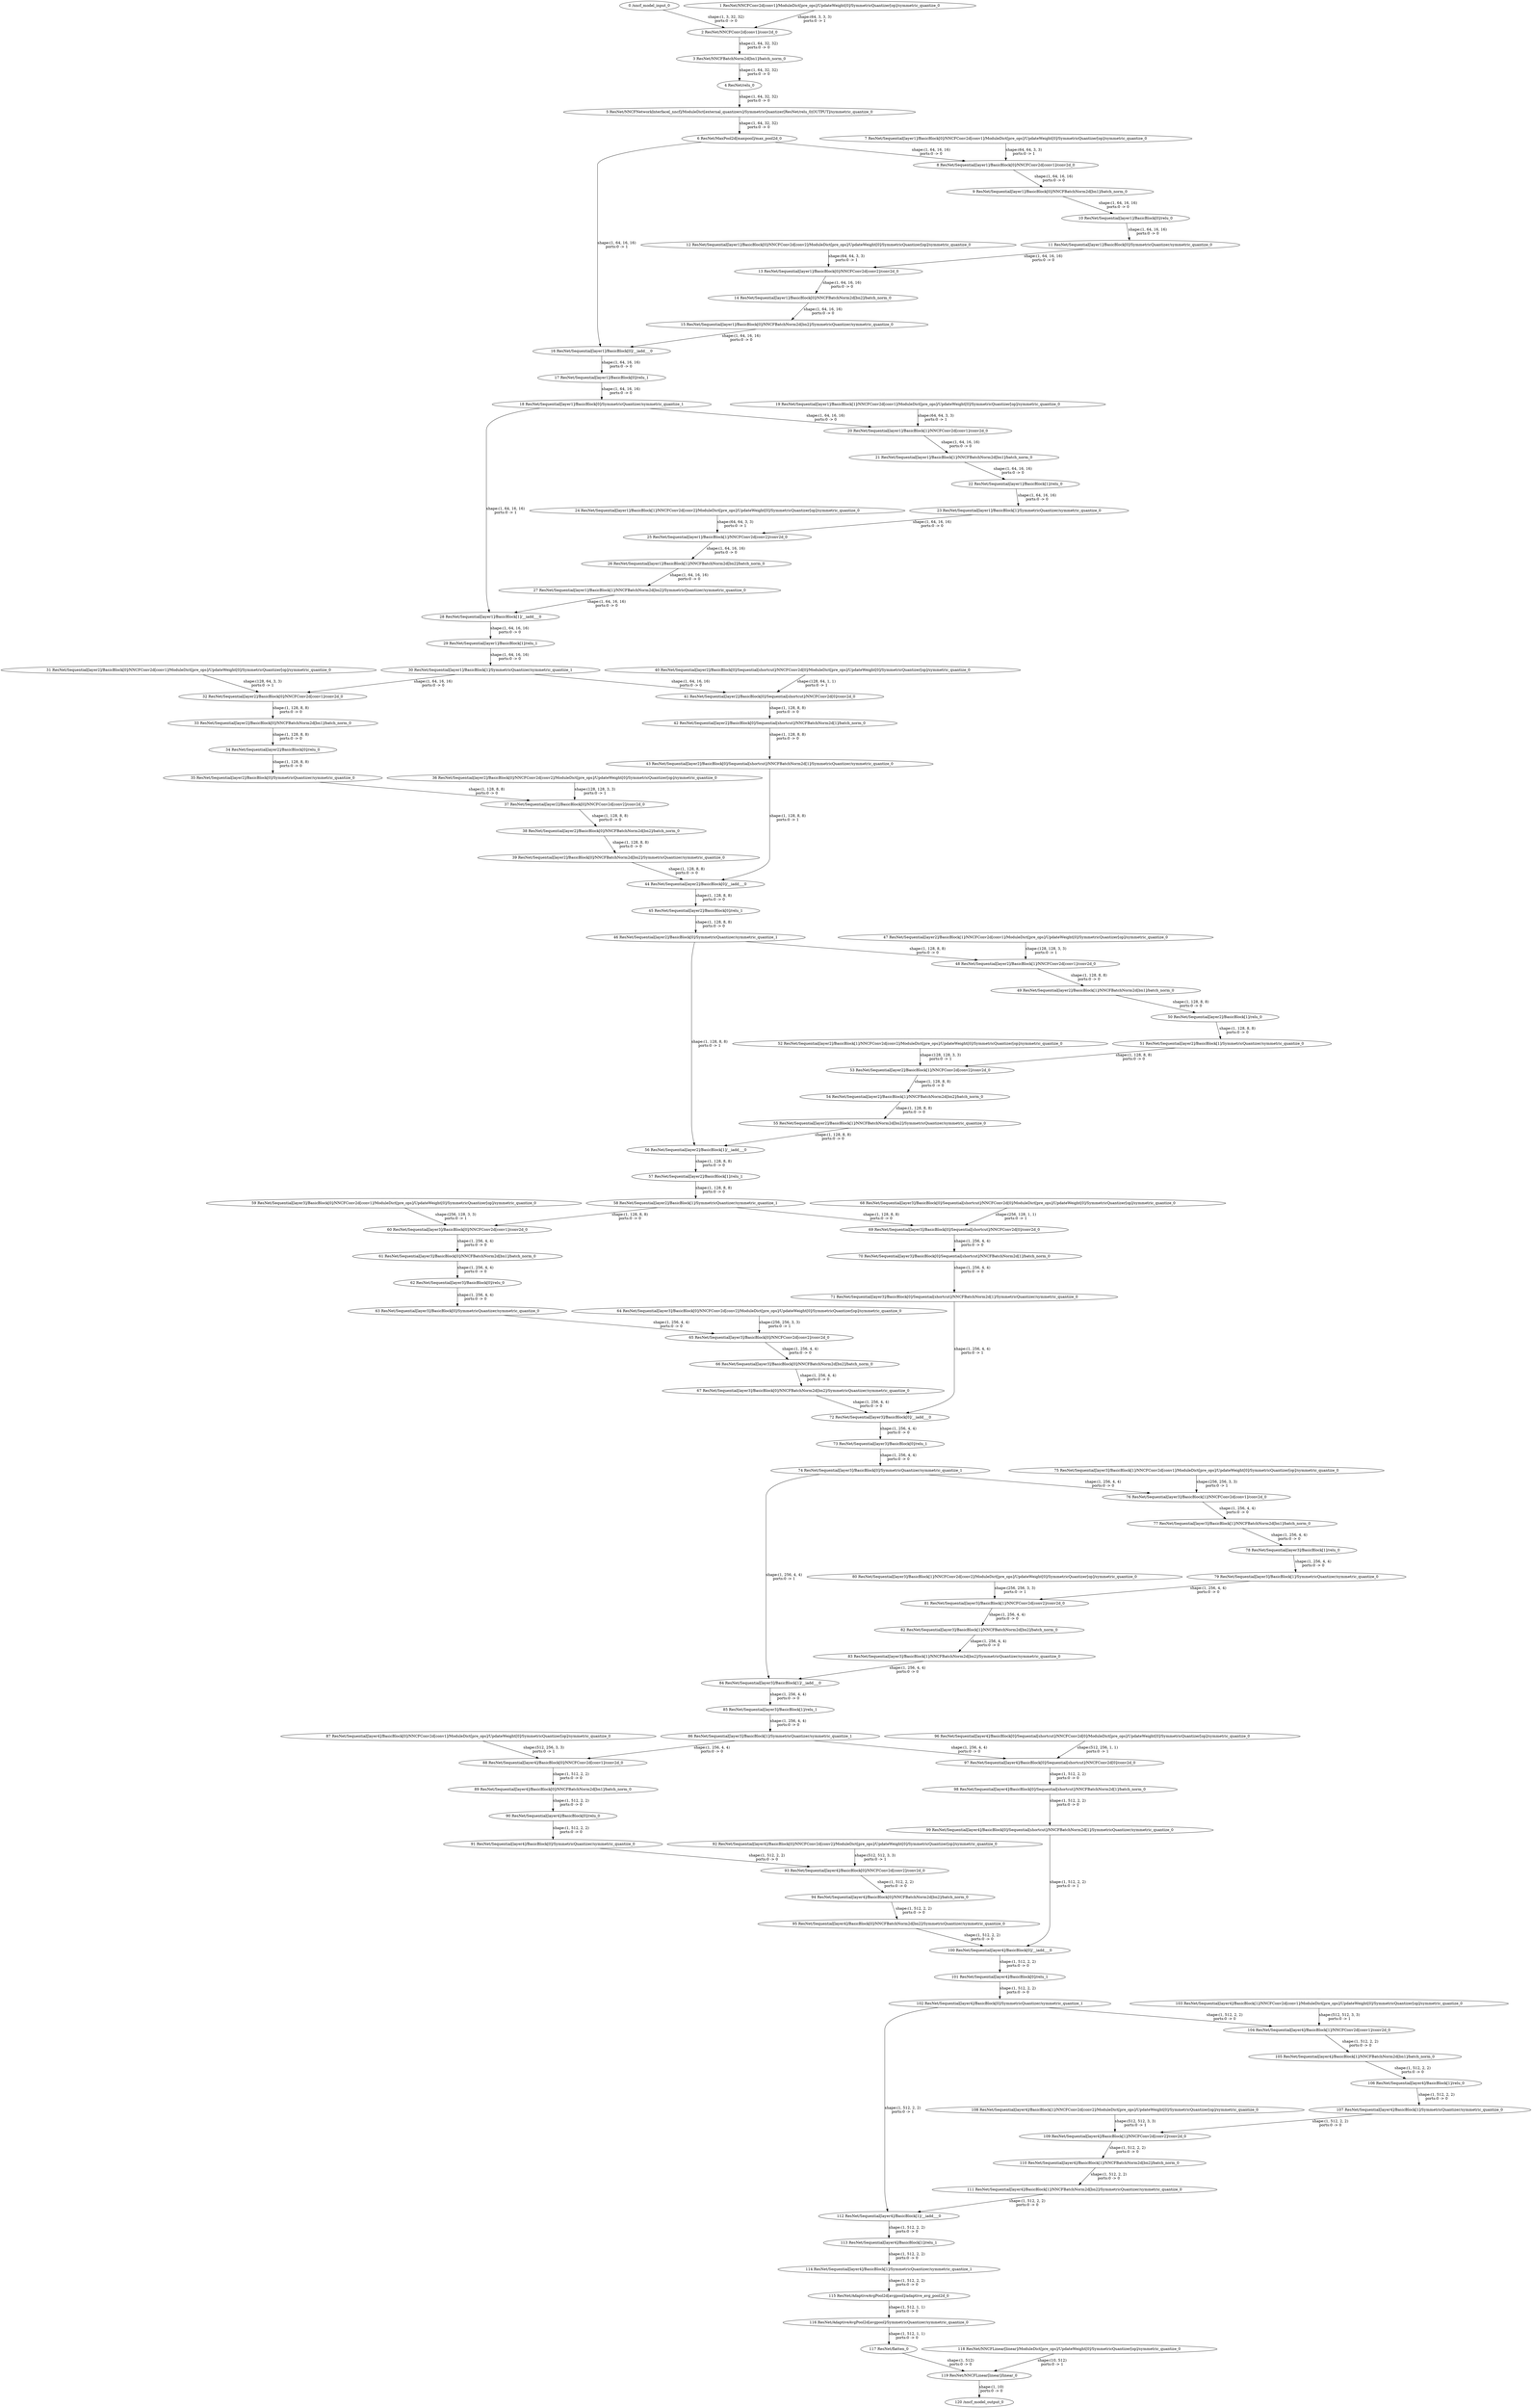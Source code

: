 strict digraph  {
"0 /nncf_model_input_0" [id=0, type=nncf_model_input];
"1 ResNet/NNCFConv2d[conv1]/ModuleDict[pre_ops]/UpdateWeight[0]/SymmetricQuantizer[op]/symmetric_quantize_0" [id=1, type=symmetric_quantize];
"2 ResNet/NNCFConv2d[conv1]/conv2d_0" [id=2, type=conv2d];
"3 ResNet/NNCFBatchNorm2d[bn1]/batch_norm_0" [id=3, type=batch_norm];
"4 ResNet/relu_0" [id=4, type=relu];
"5 ResNet/NNCFNetworkInterface[_nncf]/ModuleDict[external_quantizers]/SymmetricQuantizer[ResNet/relu_0|OUTPUT]/symmetric_quantize_0" [id=5, type=symmetric_quantize];
"6 ResNet/MaxPool2d[maxpool]/max_pool2d_0" [id=6, type=max_pool2d];
"7 ResNet/Sequential[layer1]/BasicBlock[0]/NNCFConv2d[conv1]/ModuleDict[pre_ops]/UpdateWeight[0]/SymmetricQuantizer[op]/symmetric_quantize_0" [id=7, type=symmetric_quantize];
"8 ResNet/Sequential[layer1]/BasicBlock[0]/NNCFConv2d[conv1]/conv2d_0" [id=8, type=conv2d];
"9 ResNet/Sequential[layer1]/BasicBlock[0]/NNCFBatchNorm2d[bn1]/batch_norm_0" [id=9, type=batch_norm];
"10 ResNet/Sequential[layer1]/BasicBlock[0]/relu_0" [id=10, type=relu];
"11 ResNet/Sequential[layer1]/BasicBlock[0]/SymmetricQuantizer/symmetric_quantize_0" [id=11, type=symmetric_quantize];
"12 ResNet/Sequential[layer1]/BasicBlock[0]/NNCFConv2d[conv2]/ModuleDict[pre_ops]/UpdateWeight[0]/SymmetricQuantizer[op]/symmetric_quantize_0" [id=12, type=symmetric_quantize];
"13 ResNet/Sequential[layer1]/BasicBlock[0]/NNCFConv2d[conv2]/conv2d_0" [id=13, type=conv2d];
"14 ResNet/Sequential[layer1]/BasicBlock[0]/NNCFBatchNorm2d[bn2]/batch_norm_0" [id=14, type=batch_norm];
"15 ResNet/Sequential[layer1]/BasicBlock[0]/NNCFBatchNorm2d[bn2]/SymmetricQuantizer/symmetric_quantize_0" [id=15, type=symmetric_quantize];
"16 ResNet/Sequential[layer1]/BasicBlock[0]/__iadd___0" [id=16, type=__iadd__];
"17 ResNet/Sequential[layer1]/BasicBlock[0]/relu_1" [id=17, type=relu];
"18 ResNet/Sequential[layer1]/BasicBlock[0]/SymmetricQuantizer/symmetric_quantize_1" [id=18, type=symmetric_quantize];
"19 ResNet/Sequential[layer1]/BasicBlock[1]/NNCFConv2d[conv1]/ModuleDict[pre_ops]/UpdateWeight[0]/SymmetricQuantizer[op]/symmetric_quantize_0" [id=19, type=symmetric_quantize];
"20 ResNet/Sequential[layer1]/BasicBlock[1]/NNCFConv2d[conv1]/conv2d_0" [id=20, type=conv2d];
"21 ResNet/Sequential[layer1]/BasicBlock[1]/NNCFBatchNorm2d[bn1]/batch_norm_0" [id=21, type=batch_norm];
"22 ResNet/Sequential[layer1]/BasicBlock[1]/relu_0" [id=22, type=relu];
"23 ResNet/Sequential[layer1]/BasicBlock[1]/SymmetricQuantizer/symmetric_quantize_0" [id=23, type=symmetric_quantize];
"24 ResNet/Sequential[layer1]/BasicBlock[1]/NNCFConv2d[conv2]/ModuleDict[pre_ops]/UpdateWeight[0]/SymmetricQuantizer[op]/symmetric_quantize_0" [id=24, type=symmetric_quantize];
"25 ResNet/Sequential[layer1]/BasicBlock[1]/NNCFConv2d[conv2]/conv2d_0" [id=25, type=conv2d];
"26 ResNet/Sequential[layer1]/BasicBlock[1]/NNCFBatchNorm2d[bn2]/batch_norm_0" [id=26, type=batch_norm];
"27 ResNet/Sequential[layer1]/BasicBlock[1]/NNCFBatchNorm2d[bn2]/SymmetricQuantizer/symmetric_quantize_0" [id=27, type=symmetric_quantize];
"28 ResNet/Sequential[layer1]/BasicBlock[1]/__iadd___0" [id=28, type=__iadd__];
"29 ResNet/Sequential[layer1]/BasicBlock[1]/relu_1" [id=29, type=relu];
"30 ResNet/Sequential[layer1]/BasicBlock[1]/SymmetricQuantizer/symmetric_quantize_1" [id=30, type=symmetric_quantize];
"31 ResNet/Sequential[layer2]/BasicBlock[0]/NNCFConv2d[conv1]/ModuleDict[pre_ops]/UpdateWeight[0]/SymmetricQuantizer[op]/symmetric_quantize_0" [id=31, type=symmetric_quantize];
"32 ResNet/Sequential[layer2]/BasicBlock[0]/NNCFConv2d[conv1]/conv2d_0" [id=32, type=conv2d];
"33 ResNet/Sequential[layer2]/BasicBlock[0]/NNCFBatchNorm2d[bn1]/batch_norm_0" [id=33, type=batch_norm];
"34 ResNet/Sequential[layer2]/BasicBlock[0]/relu_0" [id=34, type=relu];
"35 ResNet/Sequential[layer2]/BasicBlock[0]/SymmetricQuantizer/symmetric_quantize_0" [id=35, type=symmetric_quantize];
"36 ResNet/Sequential[layer2]/BasicBlock[0]/NNCFConv2d[conv2]/ModuleDict[pre_ops]/UpdateWeight[0]/SymmetricQuantizer[op]/symmetric_quantize_0" [id=36, type=symmetric_quantize];
"37 ResNet/Sequential[layer2]/BasicBlock[0]/NNCFConv2d[conv2]/conv2d_0" [id=37, type=conv2d];
"38 ResNet/Sequential[layer2]/BasicBlock[0]/NNCFBatchNorm2d[bn2]/batch_norm_0" [id=38, type=batch_norm];
"39 ResNet/Sequential[layer2]/BasicBlock[0]/NNCFBatchNorm2d[bn2]/SymmetricQuantizer/symmetric_quantize_0" [id=39, type=symmetric_quantize];
"40 ResNet/Sequential[layer2]/BasicBlock[0]/Sequential[shortcut]/NNCFConv2d[0]/ModuleDict[pre_ops]/UpdateWeight[0]/SymmetricQuantizer[op]/symmetric_quantize_0" [id=40, type=symmetric_quantize];
"41 ResNet/Sequential[layer2]/BasicBlock[0]/Sequential[shortcut]/NNCFConv2d[0]/conv2d_0" [id=41, type=conv2d];
"42 ResNet/Sequential[layer2]/BasicBlock[0]/Sequential[shortcut]/NNCFBatchNorm2d[1]/batch_norm_0" [id=42, type=batch_norm];
"43 ResNet/Sequential[layer2]/BasicBlock[0]/Sequential[shortcut]/NNCFBatchNorm2d[1]/SymmetricQuantizer/symmetric_quantize_0" [id=43, type=symmetric_quantize];
"44 ResNet/Sequential[layer2]/BasicBlock[0]/__iadd___0" [id=44, type=__iadd__];
"45 ResNet/Sequential[layer2]/BasicBlock[0]/relu_1" [id=45, type=relu];
"46 ResNet/Sequential[layer2]/BasicBlock[0]/SymmetricQuantizer/symmetric_quantize_1" [id=46, type=symmetric_quantize];
"47 ResNet/Sequential[layer2]/BasicBlock[1]/NNCFConv2d[conv1]/ModuleDict[pre_ops]/UpdateWeight[0]/SymmetricQuantizer[op]/symmetric_quantize_0" [id=47, type=symmetric_quantize];
"48 ResNet/Sequential[layer2]/BasicBlock[1]/NNCFConv2d[conv1]/conv2d_0" [id=48, type=conv2d];
"49 ResNet/Sequential[layer2]/BasicBlock[1]/NNCFBatchNorm2d[bn1]/batch_norm_0" [id=49, type=batch_norm];
"50 ResNet/Sequential[layer2]/BasicBlock[1]/relu_0" [id=50, type=relu];
"51 ResNet/Sequential[layer2]/BasicBlock[1]/SymmetricQuantizer/symmetric_quantize_0" [id=51, type=symmetric_quantize];
"52 ResNet/Sequential[layer2]/BasicBlock[1]/NNCFConv2d[conv2]/ModuleDict[pre_ops]/UpdateWeight[0]/SymmetricQuantizer[op]/symmetric_quantize_0" [id=52, type=symmetric_quantize];
"53 ResNet/Sequential[layer2]/BasicBlock[1]/NNCFConv2d[conv2]/conv2d_0" [id=53, type=conv2d];
"54 ResNet/Sequential[layer2]/BasicBlock[1]/NNCFBatchNorm2d[bn2]/batch_norm_0" [id=54, type=batch_norm];
"55 ResNet/Sequential[layer2]/BasicBlock[1]/NNCFBatchNorm2d[bn2]/SymmetricQuantizer/symmetric_quantize_0" [id=55, type=symmetric_quantize];
"56 ResNet/Sequential[layer2]/BasicBlock[1]/__iadd___0" [id=56, type=__iadd__];
"57 ResNet/Sequential[layer2]/BasicBlock[1]/relu_1" [id=57, type=relu];
"58 ResNet/Sequential[layer2]/BasicBlock[1]/SymmetricQuantizer/symmetric_quantize_1" [id=58, type=symmetric_quantize];
"59 ResNet/Sequential[layer3]/BasicBlock[0]/NNCFConv2d[conv1]/ModuleDict[pre_ops]/UpdateWeight[0]/SymmetricQuantizer[op]/symmetric_quantize_0" [id=59, type=symmetric_quantize];
"60 ResNet/Sequential[layer3]/BasicBlock[0]/NNCFConv2d[conv1]/conv2d_0" [id=60, type=conv2d];
"61 ResNet/Sequential[layer3]/BasicBlock[0]/NNCFBatchNorm2d[bn1]/batch_norm_0" [id=61, type=batch_norm];
"62 ResNet/Sequential[layer3]/BasicBlock[0]/relu_0" [id=62, type=relu];
"63 ResNet/Sequential[layer3]/BasicBlock[0]/SymmetricQuantizer/symmetric_quantize_0" [id=63, type=symmetric_quantize];
"64 ResNet/Sequential[layer3]/BasicBlock[0]/NNCFConv2d[conv2]/ModuleDict[pre_ops]/UpdateWeight[0]/SymmetricQuantizer[op]/symmetric_quantize_0" [id=64, type=symmetric_quantize];
"65 ResNet/Sequential[layer3]/BasicBlock[0]/NNCFConv2d[conv2]/conv2d_0" [id=65, type=conv2d];
"66 ResNet/Sequential[layer3]/BasicBlock[0]/NNCFBatchNorm2d[bn2]/batch_norm_0" [id=66, type=batch_norm];
"67 ResNet/Sequential[layer3]/BasicBlock[0]/NNCFBatchNorm2d[bn2]/SymmetricQuantizer/symmetric_quantize_0" [id=67, type=symmetric_quantize];
"68 ResNet/Sequential[layer3]/BasicBlock[0]/Sequential[shortcut]/NNCFConv2d[0]/ModuleDict[pre_ops]/UpdateWeight[0]/SymmetricQuantizer[op]/symmetric_quantize_0" [id=68, type=symmetric_quantize];
"69 ResNet/Sequential[layer3]/BasicBlock[0]/Sequential[shortcut]/NNCFConv2d[0]/conv2d_0" [id=69, type=conv2d];
"70 ResNet/Sequential[layer3]/BasicBlock[0]/Sequential[shortcut]/NNCFBatchNorm2d[1]/batch_norm_0" [id=70, type=batch_norm];
"71 ResNet/Sequential[layer3]/BasicBlock[0]/Sequential[shortcut]/NNCFBatchNorm2d[1]/SymmetricQuantizer/symmetric_quantize_0" [id=71, type=symmetric_quantize];
"72 ResNet/Sequential[layer3]/BasicBlock[0]/__iadd___0" [id=72, type=__iadd__];
"73 ResNet/Sequential[layer3]/BasicBlock[0]/relu_1" [id=73, type=relu];
"74 ResNet/Sequential[layer3]/BasicBlock[0]/SymmetricQuantizer/symmetric_quantize_1" [id=74, type=symmetric_quantize];
"75 ResNet/Sequential[layer3]/BasicBlock[1]/NNCFConv2d[conv1]/ModuleDict[pre_ops]/UpdateWeight[0]/SymmetricQuantizer[op]/symmetric_quantize_0" [id=75, type=symmetric_quantize];
"76 ResNet/Sequential[layer3]/BasicBlock[1]/NNCFConv2d[conv1]/conv2d_0" [id=76, type=conv2d];
"77 ResNet/Sequential[layer3]/BasicBlock[1]/NNCFBatchNorm2d[bn1]/batch_norm_0" [id=77, type=batch_norm];
"78 ResNet/Sequential[layer3]/BasicBlock[1]/relu_0" [id=78, type=relu];
"79 ResNet/Sequential[layer3]/BasicBlock[1]/SymmetricQuantizer/symmetric_quantize_0" [id=79, type=symmetric_quantize];
"80 ResNet/Sequential[layer3]/BasicBlock[1]/NNCFConv2d[conv2]/ModuleDict[pre_ops]/UpdateWeight[0]/SymmetricQuantizer[op]/symmetric_quantize_0" [id=80, type=symmetric_quantize];
"81 ResNet/Sequential[layer3]/BasicBlock[1]/NNCFConv2d[conv2]/conv2d_0" [id=81, type=conv2d];
"82 ResNet/Sequential[layer3]/BasicBlock[1]/NNCFBatchNorm2d[bn2]/batch_norm_0" [id=82, type=batch_norm];
"83 ResNet/Sequential[layer3]/BasicBlock[1]/NNCFBatchNorm2d[bn2]/SymmetricQuantizer/symmetric_quantize_0" [id=83, type=symmetric_quantize];
"84 ResNet/Sequential[layer3]/BasicBlock[1]/__iadd___0" [id=84, type=__iadd__];
"85 ResNet/Sequential[layer3]/BasicBlock[1]/relu_1" [id=85, type=relu];
"86 ResNet/Sequential[layer3]/BasicBlock[1]/SymmetricQuantizer/symmetric_quantize_1" [id=86, type=symmetric_quantize];
"87 ResNet/Sequential[layer4]/BasicBlock[0]/NNCFConv2d[conv1]/ModuleDict[pre_ops]/UpdateWeight[0]/SymmetricQuantizer[op]/symmetric_quantize_0" [id=87, type=symmetric_quantize];
"88 ResNet/Sequential[layer4]/BasicBlock[0]/NNCFConv2d[conv1]/conv2d_0" [id=88, type=conv2d];
"89 ResNet/Sequential[layer4]/BasicBlock[0]/NNCFBatchNorm2d[bn1]/batch_norm_0" [id=89, type=batch_norm];
"90 ResNet/Sequential[layer4]/BasicBlock[0]/relu_0" [id=90, type=relu];
"91 ResNet/Sequential[layer4]/BasicBlock[0]/SymmetricQuantizer/symmetric_quantize_0" [id=91, type=symmetric_quantize];
"92 ResNet/Sequential[layer4]/BasicBlock[0]/NNCFConv2d[conv2]/ModuleDict[pre_ops]/UpdateWeight[0]/SymmetricQuantizer[op]/symmetric_quantize_0" [id=92, type=symmetric_quantize];
"93 ResNet/Sequential[layer4]/BasicBlock[0]/NNCFConv2d[conv2]/conv2d_0" [id=93, type=conv2d];
"94 ResNet/Sequential[layer4]/BasicBlock[0]/NNCFBatchNorm2d[bn2]/batch_norm_0" [id=94, type=batch_norm];
"95 ResNet/Sequential[layer4]/BasicBlock[0]/NNCFBatchNorm2d[bn2]/SymmetricQuantizer/symmetric_quantize_0" [id=95, type=symmetric_quantize];
"96 ResNet/Sequential[layer4]/BasicBlock[0]/Sequential[shortcut]/NNCFConv2d[0]/ModuleDict[pre_ops]/UpdateWeight[0]/SymmetricQuantizer[op]/symmetric_quantize_0" [id=96, type=symmetric_quantize];
"97 ResNet/Sequential[layer4]/BasicBlock[0]/Sequential[shortcut]/NNCFConv2d[0]/conv2d_0" [id=97, type=conv2d];
"98 ResNet/Sequential[layer4]/BasicBlock[0]/Sequential[shortcut]/NNCFBatchNorm2d[1]/batch_norm_0" [id=98, type=batch_norm];
"99 ResNet/Sequential[layer4]/BasicBlock[0]/Sequential[shortcut]/NNCFBatchNorm2d[1]/SymmetricQuantizer/symmetric_quantize_0" [id=99, type=symmetric_quantize];
"100 ResNet/Sequential[layer4]/BasicBlock[0]/__iadd___0" [id=100, type=__iadd__];
"101 ResNet/Sequential[layer4]/BasicBlock[0]/relu_1" [id=101, type=relu];
"102 ResNet/Sequential[layer4]/BasicBlock[0]/SymmetricQuantizer/symmetric_quantize_1" [id=102, type=symmetric_quantize];
"103 ResNet/Sequential[layer4]/BasicBlock[1]/NNCFConv2d[conv1]/ModuleDict[pre_ops]/UpdateWeight[0]/SymmetricQuantizer[op]/symmetric_quantize_0" [id=103, type=symmetric_quantize];
"104 ResNet/Sequential[layer4]/BasicBlock[1]/NNCFConv2d[conv1]/conv2d_0" [id=104, type=conv2d];
"105 ResNet/Sequential[layer4]/BasicBlock[1]/NNCFBatchNorm2d[bn1]/batch_norm_0" [id=105, type=batch_norm];
"106 ResNet/Sequential[layer4]/BasicBlock[1]/relu_0" [id=106, type=relu];
"107 ResNet/Sequential[layer4]/BasicBlock[1]/SymmetricQuantizer/symmetric_quantize_0" [id=107, type=symmetric_quantize];
"108 ResNet/Sequential[layer4]/BasicBlock[1]/NNCFConv2d[conv2]/ModuleDict[pre_ops]/UpdateWeight[0]/SymmetricQuantizer[op]/symmetric_quantize_0" [id=108, type=symmetric_quantize];
"109 ResNet/Sequential[layer4]/BasicBlock[1]/NNCFConv2d[conv2]/conv2d_0" [id=109, type=conv2d];
"110 ResNet/Sequential[layer4]/BasicBlock[1]/NNCFBatchNorm2d[bn2]/batch_norm_0" [id=110, type=batch_norm];
"111 ResNet/Sequential[layer4]/BasicBlock[1]/NNCFBatchNorm2d[bn2]/SymmetricQuantizer/symmetric_quantize_0" [id=111, type=symmetric_quantize];
"112 ResNet/Sequential[layer4]/BasicBlock[1]/__iadd___0" [id=112, type=__iadd__];
"113 ResNet/Sequential[layer4]/BasicBlock[1]/relu_1" [id=113, type=relu];
"114 ResNet/Sequential[layer4]/BasicBlock[1]/SymmetricQuantizer/symmetric_quantize_1" [id=114, type=symmetric_quantize];
"115 ResNet/AdaptiveAvgPool2d[avgpool]/adaptive_avg_pool2d_0" [id=115, type=adaptive_avg_pool2d];
"116 ResNet/AdaptiveAvgPool2d[avgpool]/SymmetricQuantizer/symmetric_quantize_0" [id=116, type=symmetric_quantize];
"117 ResNet/flatten_0" [id=117, type=flatten];
"118 ResNet/NNCFLinear[linear]/ModuleDict[pre_ops]/UpdateWeight[0]/SymmetricQuantizer[op]/symmetric_quantize_0" [id=118, type=symmetric_quantize];
"119 ResNet/NNCFLinear[linear]/linear_0" [id=119, type=linear];
"120 /nncf_model_output_0" [id=120, type=nncf_model_output];
"0 /nncf_model_input_0" -> "2 ResNet/NNCFConv2d[conv1]/conv2d_0"  [label="shape:(1, 3, 32, 32)\nports:0 -> 0", style=solid];
"1 ResNet/NNCFConv2d[conv1]/ModuleDict[pre_ops]/UpdateWeight[0]/SymmetricQuantizer[op]/symmetric_quantize_0" -> "2 ResNet/NNCFConv2d[conv1]/conv2d_0"  [label="shape:(64, 3, 3, 3)\nports:0 -> 1", style=solid];
"2 ResNet/NNCFConv2d[conv1]/conv2d_0" -> "3 ResNet/NNCFBatchNorm2d[bn1]/batch_norm_0"  [label="shape:(1, 64, 32, 32)\nports:0 -> 0", style=solid];
"3 ResNet/NNCFBatchNorm2d[bn1]/batch_norm_0" -> "4 ResNet/relu_0"  [label="shape:(1, 64, 32, 32)\nports:0 -> 0", style=solid];
"4 ResNet/relu_0" -> "5 ResNet/NNCFNetworkInterface[_nncf]/ModuleDict[external_quantizers]/SymmetricQuantizer[ResNet/relu_0|OUTPUT]/symmetric_quantize_0"  [label="shape:(1, 64, 32, 32)\nports:0 -> 0", style=solid];
"5 ResNet/NNCFNetworkInterface[_nncf]/ModuleDict[external_quantizers]/SymmetricQuantizer[ResNet/relu_0|OUTPUT]/symmetric_quantize_0" -> "6 ResNet/MaxPool2d[maxpool]/max_pool2d_0"  [label="shape:(1, 64, 32, 32)\nports:0 -> 0", style=solid];
"6 ResNet/MaxPool2d[maxpool]/max_pool2d_0" -> "8 ResNet/Sequential[layer1]/BasicBlock[0]/NNCFConv2d[conv1]/conv2d_0"  [label="shape:(1, 64, 16, 16)\nports:0 -> 0", style=solid];
"6 ResNet/MaxPool2d[maxpool]/max_pool2d_0" -> "16 ResNet/Sequential[layer1]/BasicBlock[0]/__iadd___0"  [label="shape:(1, 64, 16, 16)\nports:0 -> 1", style=solid];
"7 ResNet/Sequential[layer1]/BasicBlock[0]/NNCFConv2d[conv1]/ModuleDict[pre_ops]/UpdateWeight[0]/SymmetricQuantizer[op]/symmetric_quantize_0" -> "8 ResNet/Sequential[layer1]/BasicBlock[0]/NNCFConv2d[conv1]/conv2d_0"  [label="shape:(64, 64, 3, 3)\nports:0 -> 1", style=solid];
"8 ResNet/Sequential[layer1]/BasicBlock[0]/NNCFConv2d[conv1]/conv2d_0" -> "9 ResNet/Sequential[layer1]/BasicBlock[0]/NNCFBatchNorm2d[bn1]/batch_norm_0"  [label="shape:(1, 64, 16, 16)\nports:0 -> 0", style=solid];
"9 ResNet/Sequential[layer1]/BasicBlock[0]/NNCFBatchNorm2d[bn1]/batch_norm_0" -> "10 ResNet/Sequential[layer1]/BasicBlock[0]/relu_0"  [label="shape:(1, 64, 16, 16)\nports:0 -> 0", style=solid];
"10 ResNet/Sequential[layer1]/BasicBlock[0]/relu_0" -> "11 ResNet/Sequential[layer1]/BasicBlock[0]/SymmetricQuantizer/symmetric_quantize_0"  [label="shape:(1, 64, 16, 16)\nports:0 -> 0", style=solid];
"11 ResNet/Sequential[layer1]/BasicBlock[0]/SymmetricQuantizer/symmetric_quantize_0" -> "13 ResNet/Sequential[layer1]/BasicBlock[0]/NNCFConv2d[conv2]/conv2d_0"  [label="shape:(1, 64, 16, 16)\nports:0 -> 0", style=solid];
"12 ResNet/Sequential[layer1]/BasicBlock[0]/NNCFConv2d[conv2]/ModuleDict[pre_ops]/UpdateWeight[0]/SymmetricQuantizer[op]/symmetric_quantize_0" -> "13 ResNet/Sequential[layer1]/BasicBlock[0]/NNCFConv2d[conv2]/conv2d_0"  [label="shape:(64, 64, 3, 3)\nports:0 -> 1", style=solid];
"13 ResNet/Sequential[layer1]/BasicBlock[0]/NNCFConv2d[conv2]/conv2d_0" -> "14 ResNet/Sequential[layer1]/BasicBlock[0]/NNCFBatchNorm2d[bn2]/batch_norm_0"  [label="shape:(1, 64, 16, 16)\nports:0 -> 0", style=solid];
"14 ResNet/Sequential[layer1]/BasicBlock[0]/NNCFBatchNorm2d[bn2]/batch_norm_0" -> "15 ResNet/Sequential[layer1]/BasicBlock[0]/NNCFBatchNorm2d[bn2]/SymmetricQuantizer/symmetric_quantize_0"  [label="shape:(1, 64, 16, 16)\nports:0 -> 0", style=solid];
"15 ResNet/Sequential[layer1]/BasicBlock[0]/NNCFBatchNorm2d[bn2]/SymmetricQuantizer/symmetric_quantize_0" -> "16 ResNet/Sequential[layer1]/BasicBlock[0]/__iadd___0"  [label="shape:(1, 64, 16, 16)\nports:0 -> 0", style=solid];
"16 ResNet/Sequential[layer1]/BasicBlock[0]/__iadd___0" -> "17 ResNet/Sequential[layer1]/BasicBlock[0]/relu_1"  [label="shape:(1, 64, 16, 16)\nports:0 -> 0", style=solid];
"17 ResNet/Sequential[layer1]/BasicBlock[0]/relu_1" -> "18 ResNet/Sequential[layer1]/BasicBlock[0]/SymmetricQuantizer/symmetric_quantize_1"  [label="shape:(1, 64, 16, 16)\nports:0 -> 0", style=solid];
"18 ResNet/Sequential[layer1]/BasicBlock[0]/SymmetricQuantizer/symmetric_quantize_1" -> "20 ResNet/Sequential[layer1]/BasicBlock[1]/NNCFConv2d[conv1]/conv2d_0"  [label="shape:(1, 64, 16, 16)\nports:0 -> 0", style=solid];
"18 ResNet/Sequential[layer1]/BasicBlock[0]/SymmetricQuantizer/symmetric_quantize_1" -> "28 ResNet/Sequential[layer1]/BasicBlock[1]/__iadd___0"  [label="shape:(1, 64, 16, 16)\nports:0 -> 1", style=solid];
"19 ResNet/Sequential[layer1]/BasicBlock[1]/NNCFConv2d[conv1]/ModuleDict[pre_ops]/UpdateWeight[0]/SymmetricQuantizer[op]/symmetric_quantize_0" -> "20 ResNet/Sequential[layer1]/BasicBlock[1]/NNCFConv2d[conv1]/conv2d_0"  [label="shape:(64, 64, 3, 3)\nports:0 -> 1", style=solid];
"20 ResNet/Sequential[layer1]/BasicBlock[1]/NNCFConv2d[conv1]/conv2d_0" -> "21 ResNet/Sequential[layer1]/BasicBlock[1]/NNCFBatchNorm2d[bn1]/batch_norm_0"  [label="shape:(1, 64, 16, 16)\nports:0 -> 0", style=solid];
"21 ResNet/Sequential[layer1]/BasicBlock[1]/NNCFBatchNorm2d[bn1]/batch_norm_0" -> "22 ResNet/Sequential[layer1]/BasicBlock[1]/relu_0"  [label="shape:(1, 64, 16, 16)\nports:0 -> 0", style=solid];
"22 ResNet/Sequential[layer1]/BasicBlock[1]/relu_0" -> "23 ResNet/Sequential[layer1]/BasicBlock[1]/SymmetricQuantizer/symmetric_quantize_0"  [label="shape:(1, 64, 16, 16)\nports:0 -> 0", style=solid];
"23 ResNet/Sequential[layer1]/BasicBlock[1]/SymmetricQuantizer/symmetric_quantize_0" -> "25 ResNet/Sequential[layer1]/BasicBlock[1]/NNCFConv2d[conv2]/conv2d_0"  [label="shape:(1, 64, 16, 16)\nports:0 -> 0", style=solid];
"24 ResNet/Sequential[layer1]/BasicBlock[1]/NNCFConv2d[conv2]/ModuleDict[pre_ops]/UpdateWeight[0]/SymmetricQuantizer[op]/symmetric_quantize_0" -> "25 ResNet/Sequential[layer1]/BasicBlock[1]/NNCFConv2d[conv2]/conv2d_0"  [label="shape:(64, 64, 3, 3)\nports:0 -> 1", style=solid];
"25 ResNet/Sequential[layer1]/BasicBlock[1]/NNCFConv2d[conv2]/conv2d_0" -> "26 ResNet/Sequential[layer1]/BasicBlock[1]/NNCFBatchNorm2d[bn2]/batch_norm_0"  [label="shape:(1, 64, 16, 16)\nports:0 -> 0", style=solid];
"26 ResNet/Sequential[layer1]/BasicBlock[1]/NNCFBatchNorm2d[bn2]/batch_norm_0" -> "27 ResNet/Sequential[layer1]/BasicBlock[1]/NNCFBatchNorm2d[bn2]/SymmetricQuantizer/symmetric_quantize_0"  [label="shape:(1, 64, 16, 16)\nports:0 -> 0", style=solid];
"27 ResNet/Sequential[layer1]/BasicBlock[1]/NNCFBatchNorm2d[bn2]/SymmetricQuantizer/symmetric_quantize_0" -> "28 ResNet/Sequential[layer1]/BasicBlock[1]/__iadd___0"  [label="shape:(1, 64, 16, 16)\nports:0 -> 0", style=solid];
"28 ResNet/Sequential[layer1]/BasicBlock[1]/__iadd___0" -> "29 ResNet/Sequential[layer1]/BasicBlock[1]/relu_1"  [label="shape:(1, 64, 16, 16)\nports:0 -> 0", style=solid];
"29 ResNet/Sequential[layer1]/BasicBlock[1]/relu_1" -> "30 ResNet/Sequential[layer1]/BasicBlock[1]/SymmetricQuantizer/symmetric_quantize_1"  [label="shape:(1, 64, 16, 16)\nports:0 -> 0", style=solid];
"30 ResNet/Sequential[layer1]/BasicBlock[1]/SymmetricQuantizer/symmetric_quantize_1" -> "32 ResNet/Sequential[layer2]/BasicBlock[0]/NNCFConv2d[conv1]/conv2d_0"  [label="shape:(1, 64, 16, 16)\nports:0 -> 0", style=solid];
"30 ResNet/Sequential[layer1]/BasicBlock[1]/SymmetricQuantizer/symmetric_quantize_1" -> "41 ResNet/Sequential[layer2]/BasicBlock[0]/Sequential[shortcut]/NNCFConv2d[0]/conv2d_0"  [label="shape:(1, 64, 16, 16)\nports:0 -> 0", style=solid];
"31 ResNet/Sequential[layer2]/BasicBlock[0]/NNCFConv2d[conv1]/ModuleDict[pre_ops]/UpdateWeight[0]/SymmetricQuantizer[op]/symmetric_quantize_0" -> "32 ResNet/Sequential[layer2]/BasicBlock[0]/NNCFConv2d[conv1]/conv2d_0"  [label="shape:(128, 64, 3, 3)\nports:0 -> 1", style=solid];
"32 ResNet/Sequential[layer2]/BasicBlock[0]/NNCFConv2d[conv1]/conv2d_0" -> "33 ResNet/Sequential[layer2]/BasicBlock[0]/NNCFBatchNorm2d[bn1]/batch_norm_0"  [label="shape:(1, 128, 8, 8)\nports:0 -> 0", style=solid];
"33 ResNet/Sequential[layer2]/BasicBlock[0]/NNCFBatchNorm2d[bn1]/batch_norm_0" -> "34 ResNet/Sequential[layer2]/BasicBlock[0]/relu_0"  [label="shape:(1, 128, 8, 8)\nports:0 -> 0", style=solid];
"34 ResNet/Sequential[layer2]/BasicBlock[0]/relu_0" -> "35 ResNet/Sequential[layer2]/BasicBlock[0]/SymmetricQuantizer/symmetric_quantize_0"  [label="shape:(1, 128, 8, 8)\nports:0 -> 0", style=solid];
"35 ResNet/Sequential[layer2]/BasicBlock[0]/SymmetricQuantizer/symmetric_quantize_0" -> "37 ResNet/Sequential[layer2]/BasicBlock[0]/NNCFConv2d[conv2]/conv2d_0"  [label="shape:(1, 128, 8, 8)\nports:0 -> 0", style=solid];
"36 ResNet/Sequential[layer2]/BasicBlock[0]/NNCFConv2d[conv2]/ModuleDict[pre_ops]/UpdateWeight[0]/SymmetricQuantizer[op]/symmetric_quantize_0" -> "37 ResNet/Sequential[layer2]/BasicBlock[0]/NNCFConv2d[conv2]/conv2d_0"  [label="shape:(128, 128, 3, 3)\nports:0 -> 1", style=solid];
"37 ResNet/Sequential[layer2]/BasicBlock[0]/NNCFConv2d[conv2]/conv2d_0" -> "38 ResNet/Sequential[layer2]/BasicBlock[0]/NNCFBatchNorm2d[bn2]/batch_norm_0"  [label="shape:(1, 128, 8, 8)\nports:0 -> 0", style=solid];
"38 ResNet/Sequential[layer2]/BasicBlock[0]/NNCFBatchNorm2d[bn2]/batch_norm_0" -> "39 ResNet/Sequential[layer2]/BasicBlock[0]/NNCFBatchNorm2d[bn2]/SymmetricQuantizer/symmetric_quantize_0"  [label="shape:(1, 128, 8, 8)\nports:0 -> 0", style=solid];
"39 ResNet/Sequential[layer2]/BasicBlock[0]/NNCFBatchNorm2d[bn2]/SymmetricQuantizer/symmetric_quantize_0" -> "44 ResNet/Sequential[layer2]/BasicBlock[0]/__iadd___0"  [label="shape:(1, 128, 8, 8)\nports:0 -> 0", style=solid];
"40 ResNet/Sequential[layer2]/BasicBlock[0]/Sequential[shortcut]/NNCFConv2d[0]/ModuleDict[pre_ops]/UpdateWeight[0]/SymmetricQuantizer[op]/symmetric_quantize_0" -> "41 ResNet/Sequential[layer2]/BasicBlock[0]/Sequential[shortcut]/NNCFConv2d[0]/conv2d_0"  [label="shape:(128, 64, 1, 1)\nports:0 -> 1", style=solid];
"41 ResNet/Sequential[layer2]/BasicBlock[0]/Sequential[shortcut]/NNCFConv2d[0]/conv2d_0" -> "42 ResNet/Sequential[layer2]/BasicBlock[0]/Sequential[shortcut]/NNCFBatchNorm2d[1]/batch_norm_0"  [label="shape:(1, 128, 8, 8)\nports:0 -> 0", style=solid];
"42 ResNet/Sequential[layer2]/BasicBlock[0]/Sequential[shortcut]/NNCFBatchNorm2d[1]/batch_norm_0" -> "43 ResNet/Sequential[layer2]/BasicBlock[0]/Sequential[shortcut]/NNCFBatchNorm2d[1]/SymmetricQuantizer/symmetric_quantize_0"  [label="shape:(1, 128, 8, 8)\nports:0 -> 0", style=solid];
"43 ResNet/Sequential[layer2]/BasicBlock[0]/Sequential[shortcut]/NNCFBatchNorm2d[1]/SymmetricQuantizer/symmetric_quantize_0" -> "44 ResNet/Sequential[layer2]/BasicBlock[0]/__iadd___0"  [label="shape:(1, 128, 8, 8)\nports:0 -> 1", style=solid];
"44 ResNet/Sequential[layer2]/BasicBlock[0]/__iadd___0" -> "45 ResNet/Sequential[layer2]/BasicBlock[0]/relu_1"  [label="shape:(1, 128, 8, 8)\nports:0 -> 0", style=solid];
"45 ResNet/Sequential[layer2]/BasicBlock[0]/relu_1" -> "46 ResNet/Sequential[layer2]/BasicBlock[0]/SymmetricQuantizer/symmetric_quantize_1"  [label="shape:(1, 128, 8, 8)\nports:0 -> 0", style=solid];
"46 ResNet/Sequential[layer2]/BasicBlock[0]/SymmetricQuantizer/symmetric_quantize_1" -> "48 ResNet/Sequential[layer2]/BasicBlock[1]/NNCFConv2d[conv1]/conv2d_0"  [label="shape:(1, 128, 8, 8)\nports:0 -> 0", style=solid];
"46 ResNet/Sequential[layer2]/BasicBlock[0]/SymmetricQuantizer/symmetric_quantize_1" -> "56 ResNet/Sequential[layer2]/BasicBlock[1]/__iadd___0"  [label="shape:(1, 128, 8, 8)\nports:0 -> 1", style=solid];
"47 ResNet/Sequential[layer2]/BasicBlock[1]/NNCFConv2d[conv1]/ModuleDict[pre_ops]/UpdateWeight[0]/SymmetricQuantizer[op]/symmetric_quantize_0" -> "48 ResNet/Sequential[layer2]/BasicBlock[1]/NNCFConv2d[conv1]/conv2d_0"  [label="shape:(128, 128, 3, 3)\nports:0 -> 1", style=solid];
"48 ResNet/Sequential[layer2]/BasicBlock[1]/NNCFConv2d[conv1]/conv2d_0" -> "49 ResNet/Sequential[layer2]/BasicBlock[1]/NNCFBatchNorm2d[bn1]/batch_norm_0"  [label="shape:(1, 128, 8, 8)\nports:0 -> 0", style=solid];
"49 ResNet/Sequential[layer2]/BasicBlock[1]/NNCFBatchNorm2d[bn1]/batch_norm_0" -> "50 ResNet/Sequential[layer2]/BasicBlock[1]/relu_0"  [label="shape:(1, 128, 8, 8)\nports:0 -> 0", style=solid];
"50 ResNet/Sequential[layer2]/BasicBlock[1]/relu_0" -> "51 ResNet/Sequential[layer2]/BasicBlock[1]/SymmetricQuantizer/symmetric_quantize_0"  [label="shape:(1, 128, 8, 8)\nports:0 -> 0", style=solid];
"51 ResNet/Sequential[layer2]/BasicBlock[1]/SymmetricQuantizer/symmetric_quantize_0" -> "53 ResNet/Sequential[layer2]/BasicBlock[1]/NNCFConv2d[conv2]/conv2d_0"  [label="shape:(1, 128, 8, 8)\nports:0 -> 0", style=solid];
"52 ResNet/Sequential[layer2]/BasicBlock[1]/NNCFConv2d[conv2]/ModuleDict[pre_ops]/UpdateWeight[0]/SymmetricQuantizer[op]/symmetric_quantize_0" -> "53 ResNet/Sequential[layer2]/BasicBlock[1]/NNCFConv2d[conv2]/conv2d_0"  [label="shape:(128, 128, 3, 3)\nports:0 -> 1", style=solid];
"53 ResNet/Sequential[layer2]/BasicBlock[1]/NNCFConv2d[conv2]/conv2d_0" -> "54 ResNet/Sequential[layer2]/BasicBlock[1]/NNCFBatchNorm2d[bn2]/batch_norm_0"  [label="shape:(1, 128, 8, 8)\nports:0 -> 0", style=solid];
"54 ResNet/Sequential[layer2]/BasicBlock[1]/NNCFBatchNorm2d[bn2]/batch_norm_0" -> "55 ResNet/Sequential[layer2]/BasicBlock[1]/NNCFBatchNorm2d[bn2]/SymmetricQuantizer/symmetric_quantize_0"  [label="shape:(1, 128, 8, 8)\nports:0 -> 0", style=solid];
"55 ResNet/Sequential[layer2]/BasicBlock[1]/NNCFBatchNorm2d[bn2]/SymmetricQuantizer/symmetric_quantize_0" -> "56 ResNet/Sequential[layer2]/BasicBlock[1]/__iadd___0"  [label="shape:(1, 128, 8, 8)\nports:0 -> 0", style=solid];
"56 ResNet/Sequential[layer2]/BasicBlock[1]/__iadd___0" -> "57 ResNet/Sequential[layer2]/BasicBlock[1]/relu_1"  [label="shape:(1, 128, 8, 8)\nports:0 -> 0", style=solid];
"57 ResNet/Sequential[layer2]/BasicBlock[1]/relu_1" -> "58 ResNet/Sequential[layer2]/BasicBlock[1]/SymmetricQuantizer/symmetric_quantize_1"  [label="shape:(1, 128, 8, 8)\nports:0 -> 0", style=solid];
"58 ResNet/Sequential[layer2]/BasicBlock[1]/SymmetricQuantizer/symmetric_quantize_1" -> "60 ResNet/Sequential[layer3]/BasicBlock[0]/NNCFConv2d[conv1]/conv2d_0"  [label="shape:(1, 128, 8, 8)\nports:0 -> 0", style=solid];
"58 ResNet/Sequential[layer2]/BasicBlock[1]/SymmetricQuantizer/symmetric_quantize_1" -> "69 ResNet/Sequential[layer3]/BasicBlock[0]/Sequential[shortcut]/NNCFConv2d[0]/conv2d_0"  [label="shape:(1, 128, 8, 8)\nports:0 -> 0", style=solid];
"59 ResNet/Sequential[layer3]/BasicBlock[0]/NNCFConv2d[conv1]/ModuleDict[pre_ops]/UpdateWeight[0]/SymmetricQuantizer[op]/symmetric_quantize_0" -> "60 ResNet/Sequential[layer3]/BasicBlock[0]/NNCFConv2d[conv1]/conv2d_0"  [label="shape:(256, 128, 3, 3)\nports:0 -> 1", style=solid];
"60 ResNet/Sequential[layer3]/BasicBlock[0]/NNCFConv2d[conv1]/conv2d_0" -> "61 ResNet/Sequential[layer3]/BasicBlock[0]/NNCFBatchNorm2d[bn1]/batch_norm_0"  [label="shape:(1, 256, 4, 4)\nports:0 -> 0", style=solid];
"61 ResNet/Sequential[layer3]/BasicBlock[0]/NNCFBatchNorm2d[bn1]/batch_norm_0" -> "62 ResNet/Sequential[layer3]/BasicBlock[0]/relu_0"  [label="shape:(1, 256, 4, 4)\nports:0 -> 0", style=solid];
"62 ResNet/Sequential[layer3]/BasicBlock[0]/relu_0" -> "63 ResNet/Sequential[layer3]/BasicBlock[0]/SymmetricQuantizer/symmetric_quantize_0"  [label="shape:(1, 256, 4, 4)\nports:0 -> 0", style=solid];
"63 ResNet/Sequential[layer3]/BasicBlock[0]/SymmetricQuantizer/symmetric_quantize_0" -> "65 ResNet/Sequential[layer3]/BasicBlock[0]/NNCFConv2d[conv2]/conv2d_0"  [label="shape:(1, 256, 4, 4)\nports:0 -> 0", style=solid];
"64 ResNet/Sequential[layer3]/BasicBlock[0]/NNCFConv2d[conv2]/ModuleDict[pre_ops]/UpdateWeight[0]/SymmetricQuantizer[op]/symmetric_quantize_0" -> "65 ResNet/Sequential[layer3]/BasicBlock[0]/NNCFConv2d[conv2]/conv2d_0"  [label="shape:(256, 256, 3, 3)\nports:0 -> 1", style=solid];
"65 ResNet/Sequential[layer3]/BasicBlock[0]/NNCFConv2d[conv2]/conv2d_0" -> "66 ResNet/Sequential[layer3]/BasicBlock[0]/NNCFBatchNorm2d[bn2]/batch_norm_0"  [label="shape:(1, 256, 4, 4)\nports:0 -> 0", style=solid];
"66 ResNet/Sequential[layer3]/BasicBlock[0]/NNCFBatchNorm2d[bn2]/batch_norm_0" -> "67 ResNet/Sequential[layer3]/BasicBlock[0]/NNCFBatchNorm2d[bn2]/SymmetricQuantizer/symmetric_quantize_0"  [label="shape:(1, 256, 4, 4)\nports:0 -> 0", style=solid];
"67 ResNet/Sequential[layer3]/BasicBlock[0]/NNCFBatchNorm2d[bn2]/SymmetricQuantizer/symmetric_quantize_0" -> "72 ResNet/Sequential[layer3]/BasicBlock[0]/__iadd___0"  [label="shape:(1, 256, 4, 4)\nports:0 -> 0", style=solid];
"68 ResNet/Sequential[layer3]/BasicBlock[0]/Sequential[shortcut]/NNCFConv2d[0]/ModuleDict[pre_ops]/UpdateWeight[0]/SymmetricQuantizer[op]/symmetric_quantize_0" -> "69 ResNet/Sequential[layer3]/BasicBlock[0]/Sequential[shortcut]/NNCFConv2d[0]/conv2d_0"  [label="shape:(256, 128, 1, 1)\nports:0 -> 1", style=solid];
"69 ResNet/Sequential[layer3]/BasicBlock[0]/Sequential[shortcut]/NNCFConv2d[0]/conv2d_0" -> "70 ResNet/Sequential[layer3]/BasicBlock[0]/Sequential[shortcut]/NNCFBatchNorm2d[1]/batch_norm_0"  [label="shape:(1, 256, 4, 4)\nports:0 -> 0", style=solid];
"70 ResNet/Sequential[layer3]/BasicBlock[0]/Sequential[shortcut]/NNCFBatchNorm2d[1]/batch_norm_0" -> "71 ResNet/Sequential[layer3]/BasicBlock[0]/Sequential[shortcut]/NNCFBatchNorm2d[1]/SymmetricQuantizer/symmetric_quantize_0"  [label="shape:(1, 256, 4, 4)\nports:0 -> 0", style=solid];
"71 ResNet/Sequential[layer3]/BasicBlock[0]/Sequential[shortcut]/NNCFBatchNorm2d[1]/SymmetricQuantizer/symmetric_quantize_0" -> "72 ResNet/Sequential[layer3]/BasicBlock[0]/__iadd___0"  [label="shape:(1, 256, 4, 4)\nports:0 -> 1", style=solid];
"72 ResNet/Sequential[layer3]/BasicBlock[0]/__iadd___0" -> "73 ResNet/Sequential[layer3]/BasicBlock[0]/relu_1"  [label="shape:(1, 256, 4, 4)\nports:0 -> 0", style=solid];
"73 ResNet/Sequential[layer3]/BasicBlock[0]/relu_1" -> "74 ResNet/Sequential[layer3]/BasicBlock[0]/SymmetricQuantizer/symmetric_quantize_1"  [label="shape:(1, 256, 4, 4)\nports:0 -> 0", style=solid];
"74 ResNet/Sequential[layer3]/BasicBlock[0]/SymmetricQuantizer/symmetric_quantize_1" -> "76 ResNet/Sequential[layer3]/BasicBlock[1]/NNCFConv2d[conv1]/conv2d_0"  [label="shape:(1, 256, 4, 4)\nports:0 -> 0", style=solid];
"74 ResNet/Sequential[layer3]/BasicBlock[0]/SymmetricQuantizer/symmetric_quantize_1" -> "84 ResNet/Sequential[layer3]/BasicBlock[1]/__iadd___0"  [label="shape:(1, 256, 4, 4)\nports:0 -> 1", style=solid];
"75 ResNet/Sequential[layer3]/BasicBlock[1]/NNCFConv2d[conv1]/ModuleDict[pre_ops]/UpdateWeight[0]/SymmetricQuantizer[op]/symmetric_quantize_0" -> "76 ResNet/Sequential[layer3]/BasicBlock[1]/NNCFConv2d[conv1]/conv2d_0"  [label="shape:(256, 256, 3, 3)\nports:0 -> 1", style=solid];
"76 ResNet/Sequential[layer3]/BasicBlock[1]/NNCFConv2d[conv1]/conv2d_0" -> "77 ResNet/Sequential[layer3]/BasicBlock[1]/NNCFBatchNorm2d[bn1]/batch_norm_0"  [label="shape:(1, 256, 4, 4)\nports:0 -> 0", style=solid];
"77 ResNet/Sequential[layer3]/BasicBlock[1]/NNCFBatchNorm2d[bn1]/batch_norm_0" -> "78 ResNet/Sequential[layer3]/BasicBlock[1]/relu_0"  [label="shape:(1, 256, 4, 4)\nports:0 -> 0", style=solid];
"78 ResNet/Sequential[layer3]/BasicBlock[1]/relu_0" -> "79 ResNet/Sequential[layer3]/BasicBlock[1]/SymmetricQuantizer/symmetric_quantize_0"  [label="shape:(1, 256, 4, 4)\nports:0 -> 0", style=solid];
"79 ResNet/Sequential[layer3]/BasicBlock[1]/SymmetricQuantizer/symmetric_quantize_0" -> "81 ResNet/Sequential[layer3]/BasicBlock[1]/NNCFConv2d[conv2]/conv2d_0"  [label="shape:(1, 256, 4, 4)\nports:0 -> 0", style=solid];
"80 ResNet/Sequential[layer3]/BasicBlock[1]/NNCFConv2d[conv2]/ModuleDict[pre_ops]/UpdateWeight[0]/SymmetricQuantizer[op]/symmetric_quantize_0" -> "81 ResNet/Sequential[layer3]/BasicBlock[1]/NNCFConv2d[conv2]/conv2d_0"  [label="shape:(256, 256, 3, 3)\nports:0 -> 1", style=solid];
"81 ResNet/Sequential[layer3]/BasicBlock[1]/NNCFConv2d[conv2]/conv2d_0" -> "82 ResNet/Sequential[layer3]/BasicBlock[1]/NNCFBatchNorm2d[bn2]/batch_norm_0"  [label="shape:(1, 256, 4, 4)\nports:0 -> 0", style=solid];
"82 ResNet/Sequential[layer3]/BasicBlock[1]/NNCFBatchNorm2d[bn2]/batch_norm_0" -> "83 ResNet/Sequential[layer3]/BasicBlock[1]/NNCFBatchNorm2d[bn2]/SymmetricQuantizer/symmetric_quantize_0"  [label="shape:(1, 256, 4, 4)\nports:0 -> 0", style=solid];
"83 ResNet/Sequential[layer3]/BasicBlock[1]/NNCFBatchNorm2d[bn2]/SymmetricQuantizer/symmetric_quantize_0" -> "84 ResNet/Sequential[layer3]/BasicBlock[1]/__iadd___0"  [label="shape:(1, 256, 4, 4)\nports:0 -> 0", style=solid];
"84 ResNet/Sequential[layer3]/BasicBlock[1]/__iadd___0" -> "85 ResNet/Sequential[layer3]/BasicBlock[1]/relu_1"  [label="shape:(1, 256, 4, 4)\nports:0 -> 0", style=solid];
"85 ResNet/Sequential[layer3]/BasicBlock[1]/relu_1" -> "86 ResNet/Sequential[layer3]/BasicBlock[1]/SymmetricQuantizer/symmetric_quantize_1"  [label="shape:(1, 256, 4, 4)\nports:0 -> 0", style=solid];
"86 ResNet/Sequential[layer3]/BasicBlock[1]/SymmetricQuantizer/symmetric_quantize_1" -> "88 ResNet/Sequential[layer4]/BasicBlock[0]/NNCFConv2d[conv1]/conv2d_0"  [label="shape:(1, 256, 4, 4)\nports:0 -> 0", style=solid];
"86 ResNet/Sequential[layer3]/BasicBlock[1]/SymmetricQuantizer/symmetric_quantize_1" -> "97 ResNet/Sequential[layer4]/BasicBlock[0]/Sequential[shortcut]/NNCFConv2d[0]/conv2d_0"  [label="shape:(1, 256, 4, 4)\nports:0 -> 0", style=solid];
"87 ResNet/Sequential[layer4]/BasicBlock[0]/NNCFConv2d[conv1]/ModuleDict[pre_ops]/UpdateWeight[0]/SymmetricQuantizer[op]/symmetric_quantize_0" -> "88 ResNet/Sequential[layer4]/BasicBlock[0]/NNCFConv2d[conv1]/conv2d_0"  [label="shape:(512, 256, 3, 3)\nports:0 -> 1", style=solid];
"88 ResNet/Sequential[layer4]/BasicBlock[0]/NNCFConv2d[conv1]/conv2d_0" -> "89 ResNet/Sequential[layer4]/BasicBlock[0]/NNCFBatchNorm2d[bn1]/batch_norm_0"  [label="shape:(1, 512, 2, 2)\nports:0 -> 0", style=solid];
"89 ResNet/Sequential[layer4]/BasicBlock[0]/NNCFBatchNorm2d[bn1]/batch_norm_0" -> "90 ResNet/Sequential[layer4]/BasicBlock[0]/relu_0"  [label="shape:(1, 512, 2, 2)\nports:0 -> 0", style=solid];
"90 ResNet/Sequential[layer4]/BasicBlock[0]/relu_0" -> "91 ResNet/Sequential[layer4]/BasicBlock[0]/SymmetricQuantizer/symmetric_quantize_0"  [label="shape:(1, 512, 2, 2)\nports:0 -> 0", style=solid];
"91 ResNet/Sequential[layer4]/BasicBlock[0]/SymmetricQuantizer/symmetric_quantize_0" -> "93 ResNet/Sequential[layer4]/BasicBlock[0]/NNCFConv2d[conv2]/conv2d_0"  [label="shape:(1, 512, 2, 2)\nports:0 -> 0", style=solid];
"92 ResNet/Sequential[layer4]/BasicBlock[0]/NNCFConv2d[conv2]/ModuleDict[pre_ops]/UpdateWeight[0]/SymmetricQuantizer[op]/symmetric_quantize_0" -> "93 ResNet/Sequential[layer4]/BasicBlock[0]/NNCFConv2d[conv2]/conv2d_0"  [label="shape:(512, 512, 3, 3)\nports:0 -> 1", style=solid];
"93 ResNet/Sequential[layer4]/BasicBlock[0]/NNCFConv2d[conv2]/conv2d_0" -> "94 ResNet/Sequential[layer4]/BasicBlock[0]/NNCFBatchNorm2d[bn2]/batch_norm_0"  [label="shape:(1, 512, 2, 2)\nports:0 -> 0", style=solid];
"94 ResNet/Sequential[layer4]/BasicBlock[0]/NNCFBatchNorm2d[bn2]/batch_norm_0" -> "95 ResNet/Sequential[layer4]/BasicBlock[0]/NNCFBatchNorm2d[bn2]/SymmetricQuantizer/symmetric_quantize_0"  [label="shape:(1, 512, 2, 2)\nports:0 -> 0", style=solid];
"95 ResNet/Sequential[layer4]/BasicBlock[0]/NNCFBatchNorm2d[bn2]/SymmetricQuantizer/symmetric_quantize_0" -> "100 ResNet/Sequential[layer4]/BasicBlock[0]/__iadd___0"  [label="shape:(1, 512, 2, 2)\nports:0 -> 0", style=solid];
"96 ResNet/Sequential[layer4]/BasicBlock[0]/Sequential[shortcut]/NNCFConv2d[0]/ModuleDict[pre_ops]/UpdateWeight[0]/SymmetricQuantizer[op]/symmetric_quantize_0" -> "97 ResNet/Sequential[layer4]/BasicBlock[0]/Sequential[shortcut]/NNCFConv2d[0]/conv2d_0"  [label="shape:(512, 256, 1, 1)\nports:0 -> 1", style=solid];
"97 ResNet/Sequential[layer4]/BasicBlock[0]/Sequential[shortcut]/NNCFConv2d[0]/conv2d_0" -> "98 ResNet/Sequential[layer4]/BasicBlock[0]/Sequential[shortcut]/NNCFBatchNorm2d[1]/batch_norm_0"  [label="shape:(1, 512, 2, 2)\nports:0 -> 0", style=solid];
"98 ResNet/Sequential[layer4]/BasicBlock[0]/Sequential[shortcut]/NNCFBatchNorm2d[1]/batch_norm_0" -> "99 ResNet/Sequential[layer4]/BasicBlock[0]/Sequential[shortcut]/NNCFBatchNorm2d[1]/SymmetricQuantizer/symmetric_quantize_0"  [label="shape:(1, 512, 2, 2)\nports:0 -> 0", style=solid];
"99 ResNet/Sequential[layer4]/BasicBlock[0]/Sequential[shortcut]/NNCFBatchNorm2d[1]/SymmetricQuantizer/symmetric_quantize_0" -> "100 ResNet/Sequential[layer4]/BasicBlock[0]/__iadd___0"  [label="shape:(1, 512, 2, 2)\nports:0 -> 1", style=solid];
"100 ResNet/Sequential[layer4]/BasicBlock[0]/__iadd___0" -> "101 ResNet/Sequential[layer4]/BasicBlock[0]/relu_1"  [label="shape:(1, 512, 2, 2)\nports:0 -> 0", style=solid];
"101 ResNet/Sequential[layer4]/BasicBlock[0]/relu_1" -> "102 ResNet/Sequential[layer4]/BasicBlock[0]/SymmetricQuantizer/symmetric_quantize_1"  [label="shape:(1, 512, 2, 2)\nports:0 -> 0", style=solid];
"102 ResNet/Sequential[layer4]/BasicBlock[0]/SymmetricQuantizer/symmetric_quantize_1" -> "104 ResNet/Sequential[layer4]/BasicBlock[1]/NNCFConv2d[conv1]/conv2d_0"  [label="shape:(1, 512, 2, 2)\nports:0 -> 0", style=solid];
"102 ResNet/Sequential[layer4]/BasicBlock[0]/SymmetricQuantizer/symmetric_quantize_1" -> "112 ResNet/Sequential[layer4]/BasicBlock[1]/__iadd___0"  [label="shape:(1, 512, 2, 2)\nports:0 -> 1", style=solid];
"103 ResNet/Sequential[layer4]/BasicBlock[1]/NNCFConv2d[conv1]/ModuleDict[pre_ops]/UpdateWeight[0]/SymmetricQuantizer[op]/symmetric_quantize_0" -> "104 ResNet/Sequential[layer4]/BasicBlock[1]/NNCFConv2d[conv1]/conv2d_0"  [label="shape:(512, 512, 3, 3)\nports:0 -> 1", style=solid];
"104 ResNet/Sequential[layer4]/BasicBlock[1]/NNCFConv2d[conv1]/conv2d_0" -> "105 ResNet/Sequential[layer4]/BasicBlock[1]/NNCFBatchNorm2d[bn1]/batch_norm_0"  [label="shape:(1, 512, 2, 2)\nports:0 -> 0", style=solid];
"105 ResNet/Sequential[layer4]/BasicBlock[1]/NNCFBatchNorm2d[bn1]/batch_norm_0" -> "106 ResNet/Sequential[layer4]/BasicBlock[1]/relu_0"  [label="shape:(1, 512, 2, 2)\nports:0 -> 0", style=solid];
"106 ResNet/Sequential[layer4]/BasicBlock[1]/relu_0" -> "107 ResNet/Sequential[layer4]/BasicBlock[1]/SymmetricQuantizer/symmetric_quantize_0"  [label="shape:(1, 512, 2, 2)\nports:0 -> 0", style=solid];
"107 ResNet/Sequential[layer4]/BasicBlock[1]/SymmetricQuantizer/symmetric_quantize_0" -> "109 ResNet/Sequential[layer4]/BasicBlock[1]/NNCFConv2d[conv2]/conv2d_0"  [label="shape:(1, 512, 2, 2)\nports:0 -> 0", style=solid];
"108 ResNet/Sequential[layer4]/BasicBlock[1]/NNCFConv2d[conv2]/ModuleDict[pre_ops]/UpdateWeight[0]/SymmetricQuantizer[op]/symmetric_quantize_0" -> "109 ResNet/Sequential[layer4]/BasicBlock[1]/NNCFConv2d[conv2]/conv2d_0"  [label="shape:(512, 512, 3, 3)\nports:0 -> 1", style=solid];
"109 ResNet/Sequential[layer4]/BasicBlock[1]/NNCFConv2d[conv2]/conv2d_0" -> "110 ResNet/Sequential[layer4]/BasicBlock[1]/NNCFBatchNorm2d[bn2]/batch_norm_0"  [label="shape:(1, 512, 2, 2)\nports:0 -> 0", style=solid];
"110 ResNet/Sequential[layer4]/BasicBlock[1]/NNCFBatchNorm2d[bn2]/batch_norm_0" -> "111 ResNet/Sequential[layer4]/BasicBlock[1]/NNCFBatchNorm2d[bn2]/SymmetricQuantizer/symmetric_quantize_0"  [label="shape:(1, 512, 2, 2)\nports:0 -> 0", style=solid];
"111 ResNet/Sequential[layer4]/BasicBlock[1]/NNCFBatchNorm2d[bn2]/SymmetricQuantizer/symmetric_quantize_0" -> "112 ResNet/Sequential[layer4]/BasicBlock[1]/__iadd___0"  [label="shape:(1, 512, 2, 2)\nports:0 -> 0", style=solid];
"112 ResNet/Sequential[layer4]/BasicBlock[1]/__iadd___0" -> "113 ResNet/Sequential[layer4]/BasicBlock[1]/relu_1"  [label="shape:(1, 512, 2, 2)\nports:0 -> 0", style=solid];
"113 ResNet/Sequential[layer4]/BasicBlock[1]/relu_1" -> "114 ResNet/Sequential[layer4]/BasicBlock[1]/SymmetricQuantizer/symmetric_quantize_1"  [label="shape:(1, 512, 2, 2)\nports:0 -> 0", style=solid];
"114 ResNet/Sequential[layer4]/BasicBlock[1]/SymmetricQuantizer/symmetric_quantize_1" -> "115 ResNet/AdaptiveAvgPool2d[avgpool]/adaptive_avg_pool2d_0"  [label="shape:(1, 512, 2, 2)\nports:0 -> 0", style=solid];
"115 ResNet/AdaptiveAvgPool2d[avgpool]/adaptive_avg_pool2d_0" -> "116 ResNet/AdaptiveAvgPool2d[avgpool]/SymmetricQuantizer/symmetric_quantize_0"  [label="shape:(1, 512, 1, 1)\nports:0 -> 0", style=solid];
"116 ResNet/AdaptiveAvgPool2d[avgpool]/SymmetricQuantizer/symmetric_quantize_0" -> "117 ResNet/flatten_0"  [label="shape:(1, 512, 1, 1)\nports:0 -> 0", style=solid];
"117 ResNet/flatten_0" -> "119 ResNet/NNCFLinear[linear]/linear_0"  [label="shape:(1, 512)\nports:0 -> 0", style=solid];
"118 ResNet/NNCFLinear[linear]/ModuleDict[pre_ops]/UpdateWeight[0]/SymmetricQuantizer[op]/symmetric_quantize_0" -> "119 ResNet/NNCFLinear[linear]/linear_0"  [label="shape:(10, 512)\nports:0 -> 1", style=solid];
"119 ResNet/NNCFLinear[linear]/linear_0" -> "120 /nncf_model_output_0"  [label="shape:(1, 10)\nports:0 -> 0", style=solid];
}
